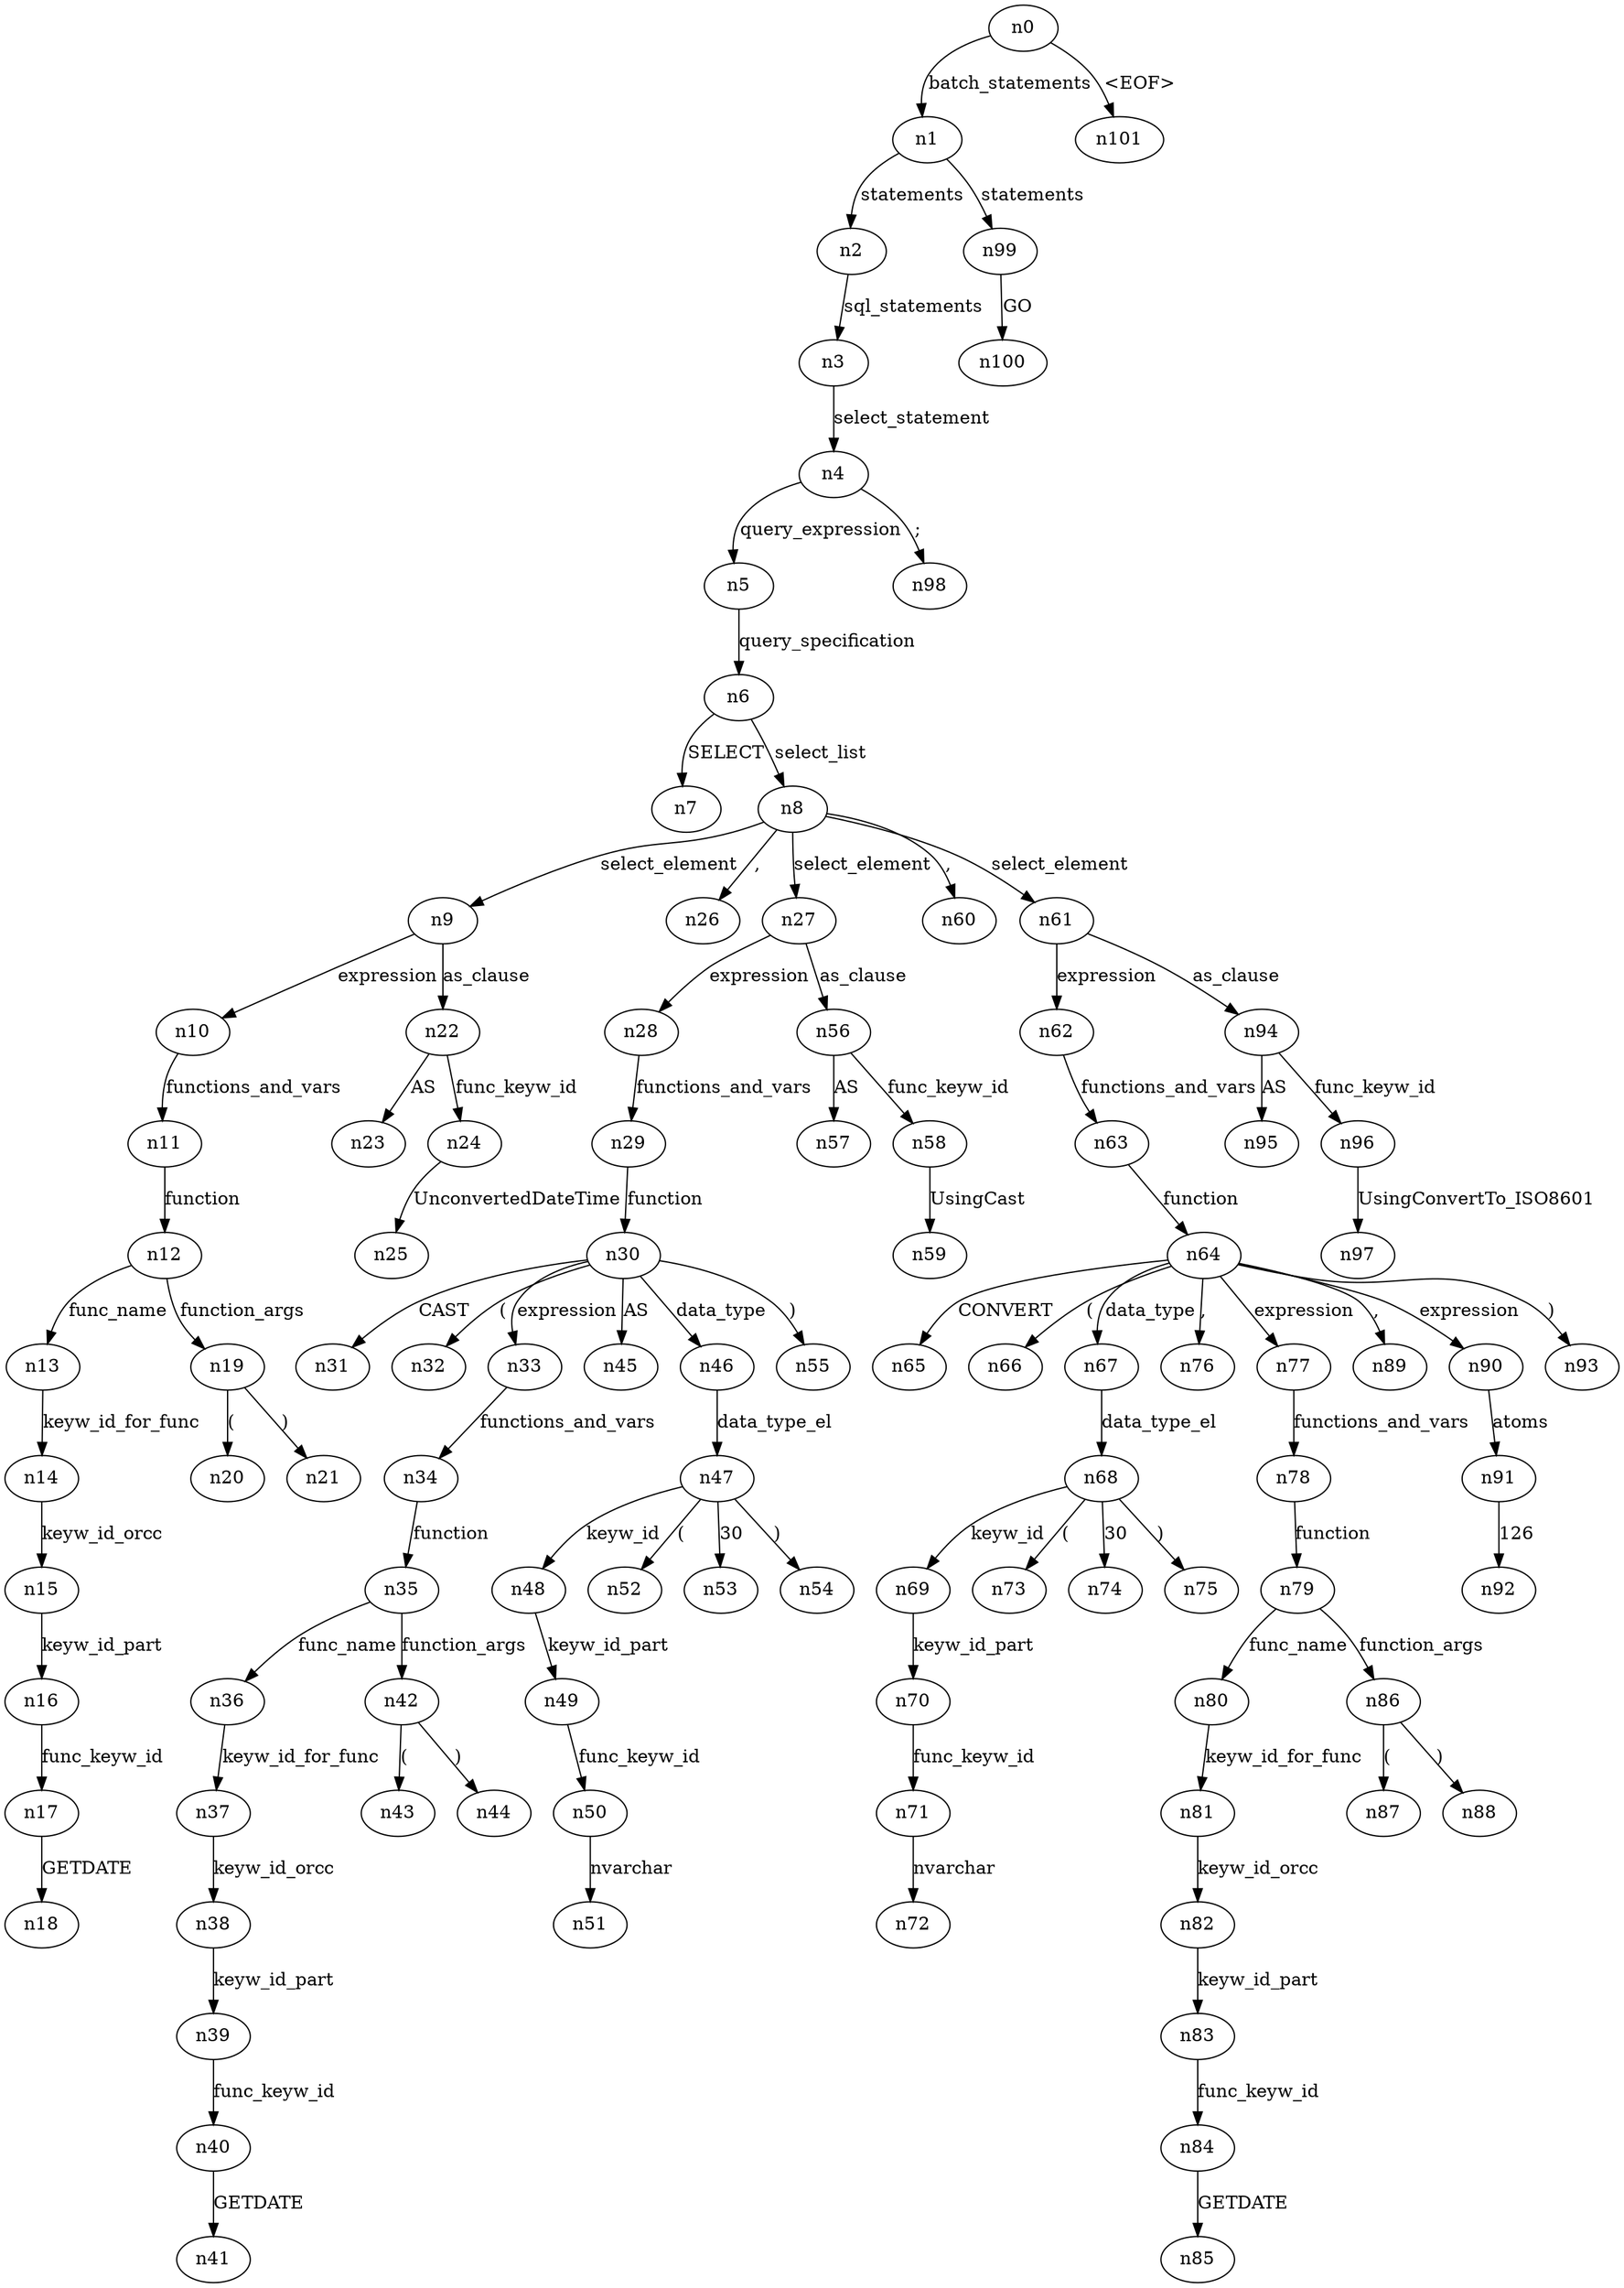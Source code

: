 digraph ParseTree {
  n0 -> n1 [label="batch_statements"];
  n1 -> n2 [label="statements"];
  n2 -> n3 [label="sql_statements"];
  n3 -> n4 [label="select_statement"];
  n4 -> n5 [label="query_expression"];
  n5 -> n6 [label="query_specification"];
  n6 -> n7 [label="SELECT"];
  n6 -> n8 [label="select_list"];
  n8 -> n9 [label="select_element"];
  n9 -> n10 [label="expression"];
  n10 -> n11 [label="functions_and_vars"];
  n11 -> n12 [label="function"];
  n12 -> n13 [label="func_name"];
  n13 -> n14 [label="keyw_id_for_func"];
  n14 -> n15 [label="keyw_id_orcc"];
  n15 -> n16 [label="keyw_id_part"];
  n16 -> n17 [label="func_keyw_id"];
  n17 -> n18 [label="GETDATE"];
  n12 -> n19 [label="function_args"];
  n19 -> n20 [label="("];
  n19 -> n21 [label=")"];
  n9 -> n22 [label="as_clause"];
  n22 -> n23 [label="AS"];
  n22 -> n24 [label="func_keyw_id"];
  n24 -> n25 [label="UnconvertedDateTime"];
  n8 -> n26 [label=","];
  n8 -> n27 [label="select_element"];
  n27 -> n28 [label="expression"];
  n28 -> n29 [label="functions_and_vars"];
  n29 -> n30 [label="function"];
  n30 -> n31 [label="CAST"];
  n30 -> n32 [label="("];
  n30 -> n33 [label="expression"];
  n33 -> n34 [label="functions_and_vars"];
  n34 -> n35 [label="function"];
  n35 -> n36 [label="func_name"];
  n36 -> n37 [label="keyw_id_for_func"];
  n37 -> n38 [label="keyw_id_orcc"];
  n38 -> n39 [label="keyw_id_part"];
  n39 -> n40 [label="func_keyw_id"];
  n40 -> n41 [label="GETDATE"];
  n35 -> n42 [label="function_args"];
  n42 -> n43 [label="("];
  n42 -> n44 [label=")"];
  n30 -> n45 [label="AS"];
  n30 -> n46 [label="data_type"];
  n46 -> n47 [label="data_type_el"];
  n47 -> n48 [label="keyw_id"];
  n48 -> n49 [label="keyw_id_part"];
  n49 -> n50 [label="func_keyw_id"];
  n50 -> n51 [label="nvarchar"];
  n47 -> n52 [label="("];
  n47 -> n53 [label="30"];
  n47 -> n54 [label=")"];
  n30 -> n55 [label=")"];
  n27 -> n56 [label="as_clause"];
  n56 -> n57 [label="AS"];
  n56 -> n58 [label="func_keyw_id"];
  n58 -> n59 [label="UsingCast"];
  n8 -> n60 [label=","];
  n8 -> n61 [label="select_element"];
  n61 -> n62 [label="expression"];
  n62 -> n63 [label="functions_and_vars"];
  n63 -> n64 [label="function"];
  n64 -> n65 [label="CONVERT"];
  n64 -> n66 [label="("];
  n64 -> n67 [label="data_type"];
  n67 -> n68 [label="data_type_el"];
  n68 -> n69 [label="keyw_id"];
  n69 -> n70 [label="keyw_id_part"];
  n70 -> n71 [label="func_keyw_id"];
  n71 -> n72 [label="nvarchar"];
  n68 -> n73 [label="("];
  n68 -> n74 [label="30"];
  n68 -> n75 [label=")"];
  n64 -> n76 [label=","];
  n64 -> n77 [label="expression"];
  n77 -> n78 [label="functions_and_vars"];
  n78 -> n79 [label="function"];
  n79 -> n80 [label="func_name"];
  n80 -> n81 [label="keyw_id_for_func"];
  n81 -> n82 [label="keyw_id_orcc"];
  n82 -> n83 [label="keyw_id_part"];
  n83 -> n84 [label="func_keyw_id"];
  n84 -> n85 [label="GETDATE"];
  n79 -> n86 [label="function_args"];
  n86 -> n87 [label="("];
  n86 -> n88 [label=")"];
  n64 -> n89 [label=","];
  n64 -> n90 [label="expression"];
  n90 -> n91 [label="atoms"];
  n91 -> n92 [label="126"];
  n64 -> n93 [label=")"];
  n61 -> n94 [label="as_clause"];
  n94 -> n95 [label="AS"];
  n94 -> n96 [label="func_keyw_id"];
  n96 -> n97 [label="UsingConvertTo_ISO8601"];
  n4 -> n98 [label=";"];
  n1 -> n99 [label="statements"];
  n99 -> n100 [label="GO"];
  n0 -> n101 [label="<EOF>"];
}